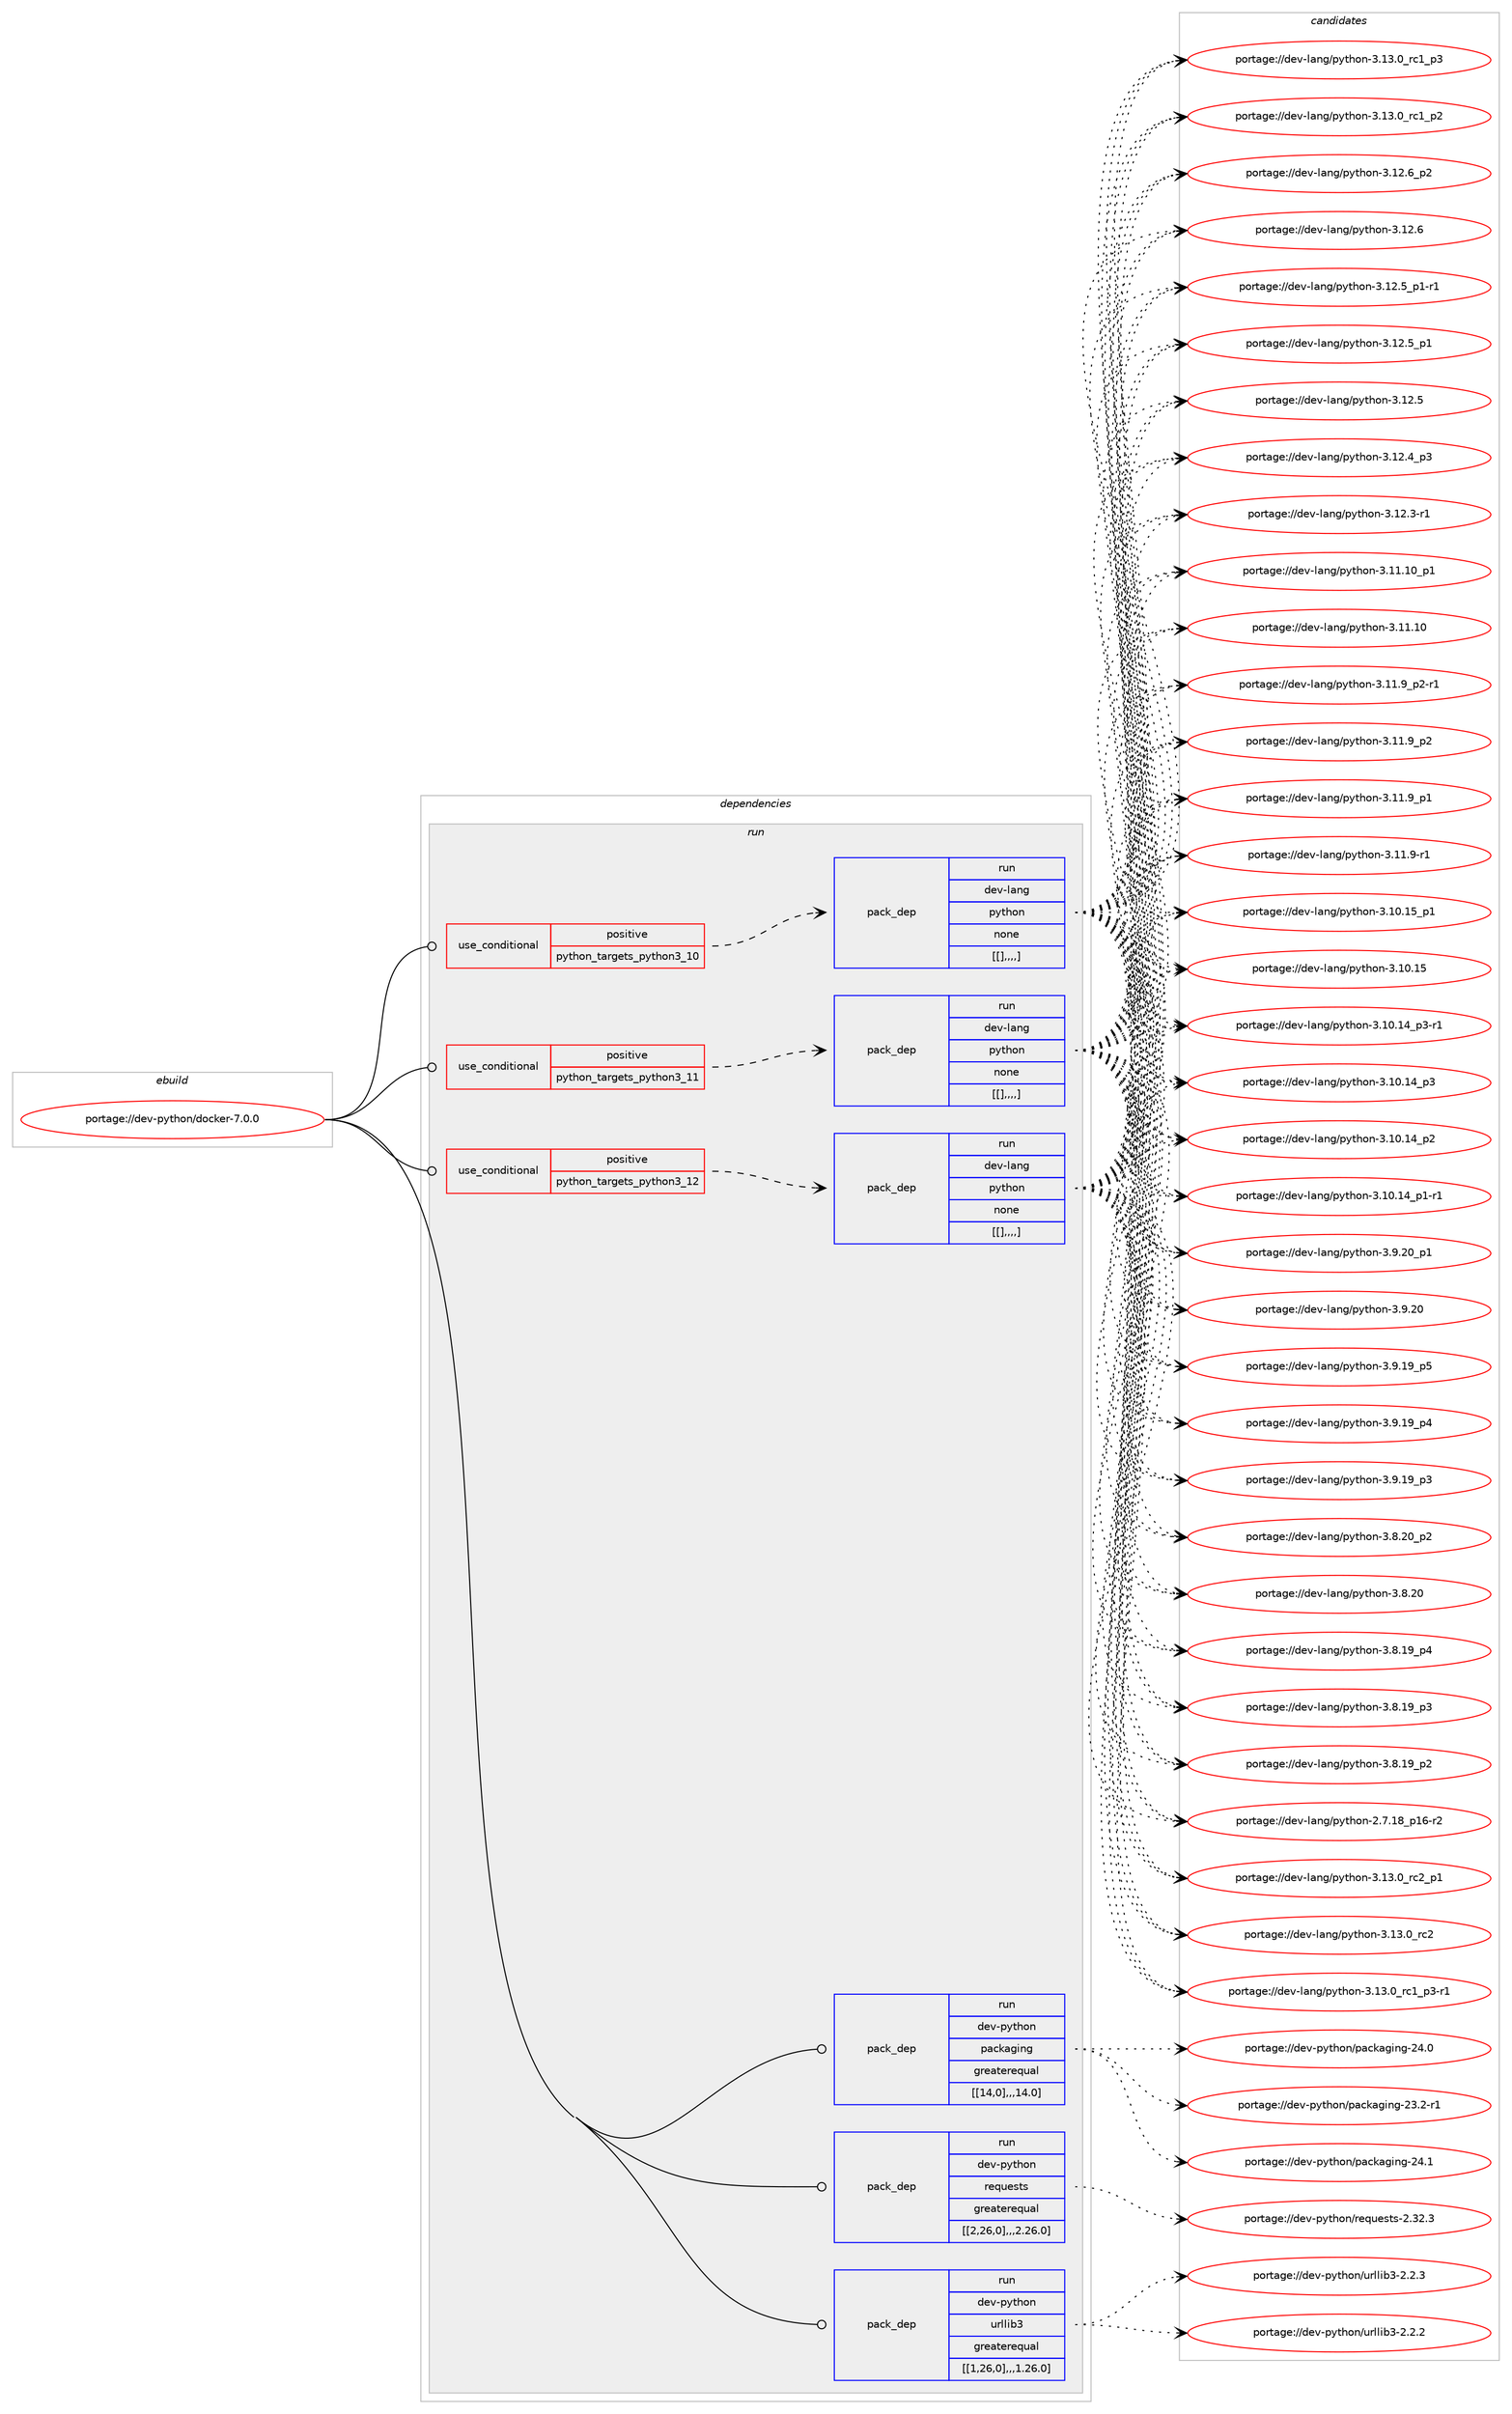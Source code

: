 digraph prolog {

# *************
# Graph options
# *************

newrank=true;
concentrate=true;
compound=true;
graph [rankdir=LR,fontname=Helvetica,fontsize=10,ranksep=1.5];#, ranksep=2.5, nodesep=0.2];
edge  [arrowhead=vee];
node  [fontname=Helvetica,fontsize=10];

# **********
# The ebuild
# **********

subgraph cluster_leftcol {
color=gray;
label=<<i>ebuild</i>>;
id [label="portage://dev-python/docker-7.0.0", color=red, width=4, href="../dev-python/docker-7.0.0.svg"];
}

# ****************
# The dependencies
# ****************

subgraph cluster_midcol {
color=gray;
label=<<i>dependencies</i>>;
subgraph cluster_compile {
fillcolor="#eeeeee";
style=filled;
label=<<i>compile</i>>;
}
subgraph cluster_compileandrun {
fillcolor="#eeeeee";
style=filled;
label=<<i>compile and run</i>>;
}
subgraph cluster_run {
fillcolor="#eeeeee";
style=filled;
label=<<i>run</i>>;
subgraph cond33580 {
dependency147268 [label=<<TABLE BORDER="0" CELLBORDER="1" CELLSPACING="0" CELLPADDING="4"><TR><TD ROWSPAN="3" CELLPADDING="10">use_conditional</TD></TR><TR><TD>positive</TD></TR><TR><TD>python_targets_python3_10</TD></TR></TABLE>>, shape=none, color=red];
subgraph pack112476 {
dependency147269 [label=<<TABLE BORDER="0" CELLBORDER="1" CELLSPACING="0" CELLPADDING="4" WIDTH="220"><TR><TD ROWSPAN="6" CELLPADDING="30">pack_dep</TD></TR><TR><TD WIDTH="110">run</TD></TR><TR><TD>dev-lang</TD></TR><TR><TD>python</TD></TR><TR><TD>none</TD></TR><TR><TD>[[],,,,]</TD></TR></TABLE>>, shape=none, color=blue];
}
dependency147268:e -> dependency147269:w [weight=20,style="dashed",arrowhead="vee"];
}
id:e -> dependency147268:w [weight=20,style="solid",arrowhead="odot"];
subgraph cond33581 {
dependency147270 [label=<<TABLE BORDER="0" CELLBORDER="1" CELLSPACING="0" CELLPADDING="4"><TR><TD ROWSPAN="3" CELLPADDING="10">use_conditional</TD></TR><TR><TD>positive</TD></TR><TR><TD>python_targets_python3_11</TD></TR></TABLE>>, shape=none, color=red];
subgraph pack112477 {
dependency147271 [label=<<TABLE BORDER="0" CELLBORDER="1" CELLSPACING="0" CELLPADDING="4" WIDTH="220"><TR><TD ROWSPAN="6" CELLPADDING="30">pack_dep</TD></TR><TR><TD WIDTH="110">run</TD></TR><TR><TD>dev-lang</TD></TR><TR><TD>python</TD></TR><TR><TD>none</TD></TR><TR><TD>[[],,,,]</TD></TR></TABLE>>, shape=none, color=blue];
}
dependency147270:e -> dependency147271:w [weight=20,style="dashed",arrowhead="vee"];
}
id:e -> dependency147270:w [weight=20,style="solid",arrowhead="odot"];
subgraph cond33582 {
dependency147272 [label=<<TABLE BORDER="0" CELLBORDER="1" CELLSPACING="0" CELLPADDING="4"><TR><TD ROWSPAN="3" CELLPADDING="10">use_conditional</TD></TR><TR><TD>positive</TD></TR><TR><TD>python_targets_python3_12</TD></TR></TABLE>>, shape=none, color=red];
subgraph pack112478 {
dependency147273 [label=<<TABLE BORDER="0" CELLBORDER="1" CELLSPACING="0" CELLPADDING="4" WIDTH="220"><TR><TD ROWSPAN="6" CELLPADDING="30">pack_dep</TD></TR><TR><TD WIDTH="110">run</TD></TR><TR><TD>dev-lang</TD></TR><TR><TD>python</TD></TR><TR><TD>none</TD></TR><TR><TD>[[],,,,]</TD></TR></TABLE>>, shape=none, color=blue];
}
dependency147272:e -> dependency147273:w [weight=20,style="dashed",arrowhead="vee"];
}
id:e -> dependency147272:w [weight=20,style="solid",arrowhead="odot"];
subgraph pack112479 {
dependency147274 [label=<<TABLE BORDER="0" CELLBORDER="1" CELLSPACING="0" CELLPADDING="4" WIDTH="220"><TR><TD ROWSPAN="6" CELLPADDING="30">pack_dep</TD></TR><TR><TD WIDTH="110">run</TD></TR><TR><TD>dev-python</TD></TR><TR><TD>packaging</TD></TR><TR><TD>greaterequal</TD></TR><TR><TD>[[14,0],,,14.0]</TD></TR></TABLE>>, shape=none, color=blue];
}
id:e -> dependency147274:w [weight=20,style="solid",arrowhead="odot"];
subgraph pack112480 {
dependency147275 [label=<<TABLE BORDER="0" CELLBORDER="1" CELLSPACING="0" CELLPADDING="4" WIDTH="220"><TR><TD ROWSPAN="6" CELLPADDING="30">pack_dep</TD></TR><TR><TD WIDTH="110">run</TD></TR><TR><TD>dev-python</TD></TR><TR><TD>requests</TD></TR><TR><TD>greaterequal</TD></TR><TR><TD>[[2,26,0],,,2.26.0]</TD></TR></TABLE>>, shape=none, color=blue];
}
id:e -> dependency147275:w [weight=20,style="solid",arrowhead="odot"];
subgraph pack112481 {
dependency147276 [label=<<TABLE BORDER="0" CELLBORDER="1" CELLSPACING="0" CELLPADDING="4" WIDTH="220"><TR><TD ROWSPAN="6" CELLPADDING="30">pack_dep</TD></TR><TR><TD WIDTH="110">run</TD></TR><TR><TD>dev-python</TD></TR><TR><TD>urllib3</TD></TR><TR><TD>greaterequal</TD></TR><TR><TD>[[1,26,0],,,1.26.0]</TD></TR></TABLE>>, shape=none, color=blue];
}
id:e -> dependency147276:w [weight=20,style="solid",arrowhead="odot"];
}
}

# **************
# The candidates
# **************

subgraph cluster_choices {
rank=same;
color=gray;
label=<<i>candidates</i>>;

subgraph choice112476 {
color=black;
nodesep=1;
choice100101118451089711010347112121116104111110455146495146489511499509511249 [label="portage://dev-lang/python-3.13.0_rc2_p1", color=red, width=4,href="../dev-lang/python-3.13.0_rc2_p1.svg"];
choice10010111845108971101034711212111610411111045514649514648951149950 [label="portage://dev-lang/python-3.13.0_rc2", color=red, width=4,href="../dev-lang/python-3.13.0_rc2.svg"];
choice1001011184510897110103471121211161041111104551464951464895114994995112514511449 [label="portage://dev-lang/python-3.13.0_rc1_p3-r1", color=red, width=4,href="../dev-lang/python-3.13.0_rc1_p3-r1.svg"];
choice100101118451089711010347112121116104111110455146495146489511499499511251 [label="portage://dev-lang/python-3.13.0_rc1_p3", color=red, width=4,href="../dev-lang/python-3.13.0_rc1_p3.svg"];
choice100101118451089711010347112121116104111110455146495146489511499499511250 [label="portage://dev-lang/python-3.13.0_rc1_p2", color=red, width=4,href="../dev-lang/python-3.13.0_rc1_p2.svg"];
choice100101118451089711010347112121116104111110455146495046549511250 [label="portage://dev-lang/python-3.12.6_p2", color=red, width=4,href="../dev-lang/python-3.12.6_p2.svg"];
choice10010111845108971101034711212111610411111045514649504654 [label="portage://dev-lang/python-3.12.6", color=red, width=4,href="../dev-lang/python-3.12.6.svg"];
choice1001011184510897110103471121211161041111104551464950465395112494511449 [label="portage://dev-lang/python-3.12.5_p1-r1", color=red, width=4,href="../dev-lang/python-3.12.5_p1-r1.svg"];
choice100101118451089711010347112121116104111110455146495046539511249 [label="portage://dev-lang/python-3.12.5_p1", color=red, width=4,href="../dev-lang/python-3.12.5_p1.svg"];
choice10010111845108971101034711212111610411111045514649504653 [label="portage://dev-lang/python-3.12.5", color=red, width=4,href="../dev-lang/python-3.12.5.svg"];
choice100101118451089711010347112121116104111110455146495046529511251 [label="portage://dev-lang/python-3.12.4_p3", color=red, width=4,href="../dev-lang/python-3.12.4_p3.svg"];
choice100101118451089711010347112121116104111110455146495046514511449 [label="portage://dev-lang/python-3.12.3-r1", color=red, width=4,href="../dev-lang/python-3.12.3-r1.svg"];
choice10010111845108971101034711212111610411111045514649494649489511249 [label="portage://dev-lang/python-3.11.10_p1", color=red, width=4,href="../dev-lang/python-3.11.10_p1.svg"];
choice1001011184510897110103471121211161041111104551464949464948 [label="portage://dev-lang/python-3.11.10", color=red, width=4,href="../dev-lang/python-3.11.10.svg"];
choice1001011184510897110103471121211161041111104551464949465795112504511449 [label="portage://dev-lang/python-3.11.9_p2-r1", color=red, width=4,href="../dev-lang/python-3.11.9_p2-r1.svg"];
choice100101118451089711010347112121116104111110455146494946579511250 [label="portage://dev-lang/python-3.11.9_p2", color=red, width=4,href="../dev-lang/python-3.11.9_p2.svg"];
choice100101118451089711010347112121116104111110455146494946579511249 [label="portage://dev-lang/python-3.11.9_p1", color=red, width=4,href="../dev-lang/python-3.11.9_p1.svg"];
choice100101118451089711010347112121116104111110455146494946574511449 [label="portage://dev-lang/python-3.11.9-r1", color=red, width=4,href="../dev-lang/python-3.11.9-r1.svg"];
choice10010111845108971101034711212111610411111045514649484649539511249 [label="portage://dev-lang/python-3.10.15_p1", color=red, width=4,href="../dev-lang/python-3.10.15_p1.svg"];
choice1001011184510897110103471121211161041111104551464948464953 [label="portage://dev-lang/python-3.10.15", color=red, width=4,href="../dev-lang/python-3.10.15.svg"];
choice100101118451089711010347112121116104111110455146494846495295112514511449 [label="portage://dev-lang/python-3.10.14_p3-r1", color=red, width=4,href="../dev-lang/python-3.10.14_p3-r1.svg"];
choice10010111845108971101034711212111610411111045514649484649529511251 [label="portage://dev-lang/python-3.10.14_p3", color=red, width=4,href="../dev-lang/python-3.10.14_p3.svg"];
choice10010111845108971101034711212111610411111045514649484649529511250 [label="portage://dev-lang/python-3.10.14_p2", color=red, width=4,href="../dev-lang/python-3.10.14_p2.svg"];
choice100101118451089711010347112121116104111110455146494846495295112494511449 [label="portage://dev-lang/python-3.10.14_p1-r1", color=red, width=4,href="../dev-lang/python-3.10.14_p1-r1.svg"];
choice100101118451089711010347112121116104111110455146574650489511249 [label="portage://dev-lang/python-3.9.20_p1", color=red, width=4,href="../dev-lang/python-3.9.20_p1.svg"];
choice10010111845108971101034711212111610411111045514657465048 [label="portage://dev-lang/python-3.9.20", color=red, width=4,href="../dev-lang/python-3.9.20.svg"];
choice100101118451089711010347112121116104111110455146574649579511253 [label="portage://dev-lang/python-3.9.19_p5", color=red, width=4,href="../dev-lang/python-3.9.19_p5.svg"];
choice100101118451089711010347112121116104111110455146574649579511252 [label="portage://dev-lang/python-3.9.19_p4", color=red, width=4,href="../dev-lang/python-3.9.19_p4.svg"];
choice100101118451089711010347112121116104111110455146574649579511251 [label="portage://dev-lang/python-3.9.19_p3", color=red, width=4,href="../dev-lang/python-3.9.19_p3.svg"];
choice100101118451089711010347112121116104111110455146564650489511250 [label="portage://dev-lang/python-3.8.20_p2", color=red, width=4,href="../dev-lang/python-3.8.20_p2.svg"];
choice10010111845108971101034711212111610411111045514656465048 [label="portage://dev-lang/python-3.8.20", color=red, width=4,href="../dev-lang/python-3.8.20.svg"];
choice100101118451089711010347112121116104111110455146564649579511252 [label="portage://dev-lang/python-3.8.19_p4", color=red, width=4,href="../dev-lang/python-3.8.19_p4.svg"];
choice100101118451089711010347112121116104111110455146564649579511251 [label="portage://dev-lang/python-3.8.19_p3", color=red, width=4,href="../dev-lang/python-3.8.19_p3.svg"];
choice100101118451089711010347112121116104111110455146564649579511250 [label="portage://dev-lang/python-3.8.19_p2", color=red, width=4,href="../dev-lang/python-3.8.19_p2.svg"];
choice100101118451089711010347112121116104111110455046554649569511249544511450 [label="portage://dev-lang/python-2.7.18_p16-r2", color=red, width=4,href="../dev-lang/python-2.7.18_p16-r2.svg"];
dependency147269:e -> choice100101118451089711010347112121116104111110455146495146489511499509511249:w [style=dotted,weight="100"];
dependency147269:e -> choice10010111845108971101034711212111610411111045514649514648951149950:w [style=dotted,weight="100"];
dependency147269:e -> choice1001011184510897110103471121211161041111104551464951464895114994995112514511449:w [style=dotted,weight="100"];
dependency147269:e -> choice100101118451089711010347112121116104111110455146495146489511499499511251:w [style=dotted,weight="100"];
dependency147269:e -> choice100101118451089711010347112121116104111110455146495146489511499499511250:w [style=dotted,weight="100"];
dependency147269:e -> choice100101118451089711010347112121116104111110455146495046549511250:w [style=dotted,weight="100"];
dependency147269:e -> choice10010111845108971101034711212111610411111045514649504654:w [style=dotted,weight="100"];
dependency147269:e -> choice1001011184510897110103471121211161041111104551464950465395112494511449:w [style=dotted,weight="100"];
dependency147269:e -> choice100101118451089711010347112121116104111110455146495046539511249:w [style=dotted,weight="100"];
dependency147269:e -> choice10010111845108971101034711212111610411111045514649504653:w [style=dotted,weight="100"];
dependency147269:e -> choice100101118451089711010347112121116104111110455146495046529511251:w [style=dotted,weight="100"];
dependency147269:e -> choice100101118451089711010347112121116104111110455146495046514511449:w [style=dotted,weight="100"];
dependency147269:e -> choice10010111845108971101034711212111610411111045514649494649489511249:w [style=dotted,weight="100"];
dependency147269:e -> choice1001011184510897110103471121211161041111104551464949464948:w [style=dotted,weight="100"];
dependency147269:e -> choice1001011184510897110103471121211161041111104551464949465795112504511449:w [style=dotted,weight="100"];
dependency147269:e -> choice100101118451089711010347112121116104111110455146494946579511250:w [style=dotted,weight="100"];
dependency147269:e -> choice100101118451089711010347112121116104111110455146494946579511249:w [style=dotted,weight="100"];
dependency147269:e -> choice100101118451089711010347112121116104111110455146494946574511449:w [style=dotted,weight="100"];
dependency147269:e -> choice10010111845108971101034711212111610411111045514649484649539511249:w [style=dotted,weight="100"];
dependency147269:e -> choice1001011184510897110103471121211161041111104551464948464953:w [style=dotted,weight="100"];
dependency147269:e -> choice100101118451089711010347112121116104111110455146494846495295112514511449:w [style=dotted,weight="100"];
dependency147269:e -> choice10010111845108971101034711212111610411111045514649484649529511251:w [style=dotted,weight="100"];
dependency147269:e -> choice10010111845108971101034711212111610411111045514649484649529511250:w [style=dotted,weight="100"];
dependency147269:e -> choice100101118451089711010347112121116104111110455146494846495295112494511449:w [style=dotted,weight="100"];
dependency147269:e -> choice100101118451089711010347112121116104111110455146574650489511249:w [style=dotted,weight="100"];
dependency147269:e -> choice10010111845108971101034711212111610411111045514657465048:w [style=dotted,weight="100"];
dependency147269:e -> choice100101118451089711010347112121116104111110455146574649579511253:w [style=dotted,weight="100"];
dependency147269:e -> choice100101118451089711010347112121116104111110455146574649579511252:w [style=dotted,weight="100"];
dependency147269:e -> choice100101118451089711010347112121116104111110455146574649579511251:w [style=dotted,weight="100"];
dependency147269:e -> choice100101118451089711010347112121116104111110455146564650489511250:w [style=dotted,weight="100"];
dependency147269:e -> choice10010111845108971101034711212111610411111045514656465048:w [style=dotted,weight="100"];
dependency147269:e -> choice100101118451089711010347112121116104111110455146564649579511252:w [style=dotted,weight="100"];
dependency147269:e -> choice100101118451089711010347112121116104111110455146564649579511251:w [style=dotted,weight="100"];
dependency147269:e -> choice100101118451089711010347112121116104111110455146564649579511250:w [style=dotted,weight="100"];
dependency147269:e -> choice100101118451089711010347112121116104111110455046554649569511249544511450:w [style=dotted,weight="100"];
}
subgraph choice112477 {
color=black;
nodesep=1;
choice100101118451089711010347112121116104111110455146495146489511499509511249 [label="portage://dev-lang/python-3.13.0_rc2_p1", color=red, width=4,href="../dev-lang/python-3.13.0_rc2_p1.svg"];
choice10010111845108971101034711212111610411111045514649514648951149950 [label="portage://dev-lang/python-3.13.0_rc2", color=red, width=4,href="../dev-lang/python-3.13.0_rc2.svg"];
choice1001011184510897110103471121211161041111104551464951464895114994995112514511449 [label="portage://dev-lang/python-3.13.0_rc1_p3-r1", color=red, width=4,href="../dev-lang/python-3.13.0_rc1_p3-r1.svg"];
choice100101118451089711010347112121116104111110455146495146489511499499511251 [label="portage://dev-lang/python-3.13.0_rc1_p3", color=red, width=4,href="../dev-lang/python-3.13.0_rc1_p3.svg"];
choice100101118451089711010347112121116104111110455146495146489511499499511250 [label="portage://dev-lang/python-3.13.0_rc1_p2", color=red, width=4,href="../dev-lang/python-3.13.0_rc1_p2.svg"];
choice100101118451089711010347112121116104111110455146495046549511250 [label="portage://dev-lang/python-3.12.6_p2", color=red, width=4,href="../dev-lang/python-3.12.6_p2.svg"];
choice10010111845108971101034711212111610411111045514649504654 [label="portage://dev-lang/python-3.12.6", color=red, width=4,href="../dev-lang/python-3.12.6.svg"];
choice1001011184510897110103471121211161041111104551464950465395112494511449 [label="portage://dev-lang/python-3.12.5_p1-r1", color=red, width=4,href="../dev-lang/python-3.12.5_p1-r1.svg"];
choice100101118451089711010347112121116104111110455146495046539511249 [label="portage://dev-lang/python-3.12.5_p1", color=red, width=4,href="../dev-lang/python-3.12.5_p1.svg"];
choice10010111845108971101034711212111610411111045514649504653 [label="portage://dev-lang/python-3.12.5", color=red, width=4,href="../dev-lang/python-3.12.5.svg"];
choice100101118451089711010347112121116104111110455146495046529511251 [label="portage://dev-lang/python-3.12.4_p3", color=red, width=4,href="../dev-lang/python-3.12.4_p3.svg"];
choice100101118451089711010347112121116104111110455146495046514511449 [label="portage://dev-lang/python-3.12.3-r1", color=red, width=4,href="../dev-lang/python-3.12.3-r1.svg"];
choice10010111845108971101034711212111610411111045514649494649489511249 [label="portage://dev-lang/python-3.11.10_p1", color=red, width=4,href="../dev-lang/python-3.11.10_p1.svg"];
choice1001011184510897110103471121211161041111104551464949464948 [label="portage://dev-lang/python-3.11.10", color=red, width=4,href="../dev-lang/python-3.11.10.svg"];
choice1001011184510897110103471121211161041111104551464949465795112504511449 [label="portage://dev-lang/python-3.11.9_p2-r1", color=red, width=4,href="../dev-lang/python-3.11.9_p2-r1.svg"];
choice100101118451089711010347112121116104111110455146494946579511250 [label="portage://dev-lang/python-3.11.9_p2", color=red, width=4,href="../dev-lang/python-3.11.9_p2.svg"];
choice100101118451089711010347112121116104111110455146494946579511249 [label="portage://dev-lang/python-3.11.9_p1", color=red, width=4,href="../dev-lang/python-3.11.9_p1.svg"];
choice100101118451089711010347112121116104111110455146494946574511449 [label="portage://dev-lang/python-3.11.9-r1", color=red, width=4,href="../dev-lang/python-3.11.9-r1.svg"];
choice10010111845108971101034711212111610411111045514649484649539511249 [label="portage://dev-lang/python-3.10.15_p1", color=red, width=4,href="../dev-lang/python-3.10.15_p1.svg"];
choice1001011184510897110103471121211161041111104551464948464953 [label="portage://dev-lang/python-3.10.15", color=red, width=4,href="../dev-lang/python-3.10.15.svg"];
choice100101118451089711010347112121116104111110455146494846495295112514511449 [label="portage://dev-lang/python-3.10.14_p3-r1", color=red, width=4,href="../dev-lang/python-3.10.14_p3-r1.svg"];
choice10010111845108971101034711212111610411111045514649484649529511251 [label="portage://dev-lang/python-3.10.14_p3", color=red, width=4,href="../dev-lang/python-3.10.14_p3.svg"];
choice10010111845108971101034711212111610411111045514649484649529511250 [label="portage://dev-lang/python-3.10.14_p2", color=red, width=4,href="../dev-lang/python-3.10.14_p2.svg"];
choice100101118451089711010347112121116104111110455146494846495295112494511449 [label="portage://dev-lang/python-3.10.14_p1-r1", color=red, width=4,href="../dev-lang/python-3.10.14_p1-r1.svg"];
choice100101118451089711010347112121116104111110455146574650489511249 [label="portage://dev-lang/python-3.9.20_p1", color=red, width=4,href="../dev-lang/python-3.9.20_p1.svg"];
choice10010111845108971101034711212111610411111045514657465048 [label="portage://dev-lang/python-3.9.20", color=red, width=4,href="../dev-lang/python-3.9.20.svg"];
choice100101118451089711010347112121116104111110455146574649579511253 [label="portage://dev-lang/python-3.9.19_p5", color=red, width=4,href="../dev-lang/python-3.9.19_p5.svg"];
choice100101118451089711010347112121116104111110455146574649579511252 [label="portage://dev-lang/python-3.9.19_p4", color=red, width=4,href="../dev-lang/python-3.9.19_p4.svg"];
choice100101118451089711010347112121116104111110455146574649579511251 [label="portage://dev-lang/python-3.9.19_p3", color=red, width=4,href="../dev-lang/python-3.9.19_p3.svg"];
choice100101118451089711010347112121116104111110455146564650489511250 [label="portage://dev-lang/python-3.8.20_p2", color=red, width=4,href="../dev-lang/python-3.8.20_p2.svg"];
choice10010111845108971101034711212111610411111045514656465048 [label="portage://dev-lang/python-3.8.20", color=red, width=4,href="../dev-lang/python-3.8.20.svg"];
choice100101118451089711010347112121116104111110455146564649579511252 [label="portage://dev-lang/python-3.8.19_p4", color=red, width=4,href="../dev-lang/python-3.8.19_p4.svg"];
choice100101118451089711010347112121116104111110455146564649579511251 [label="portage://dev-lang/python-3.8.19_p3", color=red, width=4,href="../dev-lang/python-3.8.19_p3.svg"];
choice100101118451089711010347112121116104111110455146564649579511250 [label="portage://dev-lang/python-3.8.19_p2", color=red, width=4,href="../dev-lang/python-3.8.19_p2.svg"];
choice100101118451089711010347112121116104111110455046554649569511249544511450 [label="portage://dev-lang/python-2.7.18_p16-r2", color=red, width=4,href="../dev-lang/python-2.7.18_p16-r2.svg"];
dependency147271:e -> choice100101118451089711010347112121116104111110455146495146489511499509511249:w [style=dotted,weight="100"];
dependency147271:e -> choice10010111845108971101034711212111610411111045514649514648951149950:w [style=dotted,weight="100"];
dependency147271:e -> choice1001011184510897110103471121211161041111104551464951464895114994995112514511449:w [style=dotted,weight="100"];
dependency147271:e -> choice100101118451089711010347112121116104111110455146495146489511499499511251:w [style=dotted,weight="100"];
dependency147271:e -> choice100101118451089711010347112121116104111110455146495146489511499499511250:w [style=dotted,weight="100"];
dependency147271:e -> choice100101118451089711010347112121116104111110455146495046549511250:w [style=dotted,weight="100"];
dependency147271:e -> choice10010111845108971101034711212111610411111045514649504654:w [style=dotted,weight="100"];
dependency147271:e -> choice1001011184510897110103471121211161041111104551464950465395112494511449:w [style=dotted,weight="100"];
dependency147271:e -> choice100101118451089711010347112121116104111110455146495046539511249:w [style=dotted,weight="100"];
dependency147271:e -> choice10010111845108971101034711212111610411111045514649504653:w [style=dotted,weight="100"];
dependency147271:e -> choice100101118451089711010347112121116104111110455146495046529511251:w [style=dotted,weight="100"];
dependency147271:e -> choice100101118451089711010347112121116104111110455146495046514511449:w [style=dotted,weight="100"];
dependency147271:e -> choice10010111845108971101034711212111610411111045514649494649489511249:w [style=dotted,weight="100"];
dependency147271:e -> choice1001011184510897110103471121211161041111104551464949464948:w [style=dotted,weight="100"];
dependency147271:e -> choice1001011184510897110103471121211161041111104551464949465795112504511449:w [style=dotted,weight="100"];
dependency147271:e -> choice100101118451089711010347112121116104111110455146494946579511250:w [style=dotted,weight="100"];
dependency147271:e -> choice100101118451089711010347112121116104111110455146494946579511249:w [style=dotted,weight="100"];
dependency147271:e -> choice100101118451089711010347112121116104111110455146494946574511449:w [style=dotted,weight="100"];
dependency147271:e -> choice10010111845108971101034711212111610411111045514649484649539511249:w [style=dotted,weight="100"];
dependency147271:e -> choice1001011184510897110103471121211161041111104551464948464953:w [style=dotted,weight="100"];
dependency147271:e -> choice100101118451089711010347112121116104111110455146494846495295112514511449:w [style=dotted,weight="100"];
dependency147271:e -> choice10010111845108971101034711212111610411111045514649484649529511251:w [style=dotted,weight="100"];
dependency147271:e -> choice10010111845108971101034711212111610411111045514649484649529511250:w [style=dotted,weight="100"];
dependency147271:e -> choice100101118451089711010347112121116104111110455146494846495295112494511449:w [style=dotted,weight="100"];
dependency147271:e -> choice100101118451089711010347112121116104111110455146574650489511249:w [style=dotted,weight="100"];
dependency147271:e -> choice10010111845108971101034711212111610411111045514657465048:w [style=dotted,weight="100"];
dependency147271:e -> choice100101118451089711010347112121116104111110455146574649579511253:w [style=dotted,weight="100"];
dependency147271:e -> choice100101118451089711010347112121116104111110455146574649579511252:w [style=dotted,weight="100"];
dependency147271:e -> choice100101118451089711010347112121116104111110455146574649579511251:w [style=dotted,weight="100"];
dependency147271:e -> choice100101118451089711010347112121116104111110455146564650489511250:w [style=dotted,weight="100"];
dependency147271:e -> choice10010111845108971101034711212111610411111045514656465048:w [style=dotted,weight="100"];
dependency147271:e -> choice100101118451089711010347112121116104111110455146564649579511252:w [style=dotted,weight="100"];
dependency147271:e -> choice100101118451089711010347112121116104111110455146564649579511251:w [style=dotted,weight="100"];
dependency147271:e -> choice100101118451089711010347112121116104111110455146564649579511250:w [style=dotted,weight="100"];
dependency147271:e -> choice100101118451089711010347112121116104111110455046554649569511249544511450:w [style=dotted,weight="100"];
}
subgraph choice112478 {
color=black;
nodesep=1;
choice100101118451089711010347112121116104111110455146495146489511499509511249 [label="portage://dev-lang/python-3.13.0_rc2_p1", color=red, width=4,href="../dev-lang/python-3.13.0_rc2_p1.svg"];
choice10010111845108971101034711212111610411111045514649514648951149950 [label="portage://dev-lang/python-3.13.0_rc2", color=red, width=4,href="../dev-lang/python-3.13.0_rc2.svg"];
choice1001011184510897110103471121211161041111104551464951464895114994995112514511449 [label="portage://dev-lang/python-3.13.0_rc1_p3-r1", color=red, width=4,href="../dev-lang/python-3.13.0_rc1_p3-r1.svg"];
choice100101118451089711010347112121116104111110455146495146489511499499511251 [label="portage://dev-lang/python-3.13.0_rc1_p3", color=red, width=4,href="../dev-lang/python-3.13.0_rc1_p3.svg"];
choice100101118451089711010347112121116104111110455146495146489511499499511250 [label="portage://dev-lang/python-3.13.0_rc1_p2", color=red, width=4,href="../dev-lang/python-3.13.0_rc1_p2.svg"];
choice100101118451089711010347112121116104111110455146495046549511250 [label="portage://dev-lang/python-3.12.6_p2", color=red, width=4,href="../dev-lang/python-3.12.6_p2.svg"];
choice10010111845108971101034711212111610411111045514649504654 [label="portage://dev-lang/python-3.12.6", color=red, width=4,href="../dev-lang/python-3.12.6.svg"];
choice1001011184510897110103471121211161041111104551464950465395112494511449 [label="portage://dev-lang/python-3.12.5_p1-r1", color=red, width=4,href="../dev-lang/python-3.12.5_p1-r1.svg"];
choice100101118451089711010347112121116104111110455146495046539511249 [label="portage://dev-lang/python-3.12.5_p1", color=red, width=4,href="../dev-lang/python-3.12.5_p1.svg"];
choice10010111845108971101034711212111610411111045514649504653 [label="portage://dev-lang/python-3.12.5", color=red, width=4,href="../dev-lang/python-3.12.5.svg"];
choice100101118451089711010347112121116104111110455146495046529511251 [label="portage://dev-lang/python-3.12.4_p3", color=red, width=4,href="../dev-lang/python-3.12.4_p3.svg"];
choice100101118451089711010347112121116104111110455146495046514511449 [label="portage://dev-lang/python-3.12.3-r1", color=red, width=4,href="../dev-lang/python-3.12.3-r1.svg"];
choice10010111845108971101034711212111610411111045514649494649489511249 [label="portage://dev-lang/python-3.11.10_p1", color=red, width=4,href="../dev-lang/python-3.11.10_p1.svg"];
choice1001011184510897110103471121211161041111104551464949464948 [label="portage://dev-lang/python-3.11.10", color=red, width=4,href="../dev-lang/python-3.11.10.svg"];
choice1001011184510897110103471121211161041111104551464949465795112504511449 [label="portage://dev-lang/python-3.11.9_p2-r1", color=red, width=4,href="../dev-lang/python-3.11.9_p2-r1.svg"];
choice100101118451089711010347112121116104111110455146494946579511250 [label="portage://dev-lang/python-3.11.9_p2", color=red, width=4,href="../dev-lang/python-3.11.9_p2.svg"];
choice100101118451089711010347112121116104111110455146494946579511249 [label="portage://dev-lang/python-3.11.9_p1", color=red, width=4,href="../dev-lang/python-3.11.9_p1.svg"];
choice100101118451089711010347112121116104111110455146494946574511449 [label="portage://dev-lang/python-3.11.9-r1", color=red, width=4,href="../dev-lang/python-3.11.9-r1.svg"];
choice10010111845108971101034711212111610411111045514649484649539511249 [label="portage://dev-lang/python-3.10.15_p1", color=red, width=4,href="../dev-lang/python-3.10.15_p1.svg"];
choice1001011184510897110103471121211161041111104551464948464953 [label="portage://dev-lang/python-3.10.15", color=red, width=4,href="../dev-lang/python-3.10.15.svg"];
choice100101118451089711010347112121116104111110455146494846495295112514511449 [label="portage://dev-lang/python-3.10.14_p3-r1", color=red, width=4,href="../dev-lang/python-3.10.14_p3-r1.svg"];
choice10010111845108971101034711212111610411111045514649484649529511251 [label="portage://dev-lang/python-3.10.14_p3", color=red, width=4,href="../dev-lang/python-3.10.14_p3.svg"];
choice10010111845108971101034711212111610411111045514649484649529511250 [label="portage://dev-lang/python-3.10.14_p2", color=red, width=4,href="../dev-lang/python-3.10.14_p2.svg"];
choice100101118451089711010347112121116104111110455146494846495295112494511449 [label="portage://dev-lang/python-3.10.14_p1-r1", color=red, width=4,href="../dev-lang/python-3.10.14_p1-r1.svg"];
choice100101118451089711010347112121116104111110455146574650489511249 [label="portage://dev-lang/python-3.9.20_p1", color=red, width=4,href="../dev-lang/python-3.9.20_p1.svg"];
choice10010111845108971101034711212111610411111045514657465048 [label="portage://dev-lang/python-3.9.20", color=red, width=4,href="../dev-lang/python-3.9.20.svg"];
choice100101118451089711010347112121116104111110455146574649579511253 [label="portage://dev-lang/python-3.9.19_p5", color=red, width=4,href="../dev-lang/python-3.9.19_p5.svg"];
choice100101118451089711010347112121116104111110455146574649579511252 [label="portage://dev-lang/python-3.9.19_p4", color=red, width=4,href="../dev-lang/python-3.9.19_p4.svg"];
choice100101118451089711010347112121116104111110455146574649579511251 [label="portage://dev-lang/python-3.9.19_p3", color=red, width=4,href="../dev-lang/python-3.9.19_p3.svg"];
choice100101118451089711010347112121116104111110455146564650489511250 [label="portage://dev-lang/python-3.8.20_p2", color=red, width=4,href="../dev-lang/python-3.8.20_p2.svg"];
choice10010111845108971101034711212111610411111045514656465048 [label="portage://dev-lang/python-3.8.20", color=red, width=4,href="../dev-lang/python-3.8.20.svg"];
choice100101118451089711010347112121116104111110455146564649579511252 [label="portage://dev-lang/python-3.8.19_p4", color=red, width=4,href="../dev-lang/python-3.8.19_p4.svg"];
choice100101118451089711010347112121116104111110455146564649579511251 [label="portage://dev-lang/python-3.8.19_p3", color=red, width=4,href="../dev-lang/python-3.8.19_p3.svg"];
choice100101118451089711010347112121116104111110455146564649579511250 [label="portage://dev-lang/python-3.8.19_p2", color=red, width=4,href="../dev-lang/python-3.8.19_p2.svg"];
choice100101118451089711010347112121116104111110455046554649569511249544511450 [label="portage://dev-lang/python-2.7.18_p16-r2", color=red, width=4,href="../dev-lang/python-2.7.18_p16-r2.svg"];
dependency147273:e -> choice100101118451089711010347112121116104111110455146495146489511499509511249:w [style=dotted,weight="100"];
dependency147273:e -> choice10010111845108971101034711212111610411111045514649514648951149950:w [style=dotted,weight="100"];
dependency147273:e -> choice1001011184510897110103471121211161041111104551464951464895114994995112514511449:w [style=dotted,weight="100"];
dependency147273:e -> choice100101118451089711010347112121116104111110455146495146489511499499511251:w [style=dotted,weight="100"];
dependency147273:e -> choice100101118451089711010347112121116104111110455146495146489511499499511250:w [style=dotted,weight="100"];
dependency147273:e -> choice100101118451089711010347112121116104111110455146495046549511250:w [style=dotted,weight="100"];
dependency147273:e -> choice10010111845108971101034711212111610411111045514649504654:w [style=dotted,weight="100"];
dependency147273:e -> choice1001011184510897110103471121211161041111104551464950465395112494511449:w [style=dotted,weight="100"];
dependency147273:e -> choice100101118451089711010347112121116104111110455146495046539511249:w [style=dotted,weight="100"];
dependency147273:e -> choice10010111845108971101034711212111610411111045514649504653:w [style=dotted,weight="100"];
dependency147273:e -> choice100101118451089711010347112121116104111110455146495046529511251:w [style=dotted,weight="100"];
dependency147273:e -> choice100101118451089711010347112121116104111110455146495046514511449:w [style=dotted,weight="100"];
dependency147273:e -> choice10010111845108971101034711212111610411111045514649494649489511249:w [style=dotted,weight="100"];
dependency147273:e -> choice1001011184510897110103471121211161041111104551464949464948:w [style=dotted,weight="100"];
dependency147273:e -> choice1001011184510897110103471121211161041111104551464949465795112504511449:w [style=dotted,weight="100"];
dependency147273:e -> choice100101118451089711010347112121116104111110455146494946579511250:w [style=dotted,weight="100"];
dependency147273:e -> choice100101118451089711010347112121116104111110455146494946579511249:w [style=dotted,weight="100"];
dependency147273:e -> choice100101118451089711010347112121116104111110455146494946574511449:w [style=dotted,weight="100"];
dependency147273:e -> choice10010111845108971101034711212111610411111045514649484649539511249:w [style=dotted,weight="100"];
dependency147273:e -> choice1001011184510897110103471121211161041111104551464948464953:w [style=dotted,weight="100"];
dependency147273:e -> choice100101118451089711010347112121116104111110455146494846495295112514511449:w [style=dotted,weight="100"];
dependency147273:e -> choice10010111845108971101034711212111610411111045514649484649529511251:w [style=dotted,weight="100"];
dependency147273:e -> choice10010111845108971101034711212111610411111045514649484649529511250:w [style=dotted,weight="100"];
dependency147273:e -> choice100101118451089711010347112121116104111110455146494846495295112494511449:w [style=dotted,weight="100"];
dependency147273:e -> choice100101118451089711010347112121116104111110455146574650489511249:w [style=dotted,weight="100"];
dependency147273:e -> choice10010111845108971101034711212111610411111045514657465048:w [style=dotted,weight="100"];
dependency147273:e -> choice100101118451089711010347112121116104111110455146574649579511253:w [style=dotted,weight="100"];
dependency147273:e -> choice100101118451089711010347112121116104111110455146574649579511252:w [style=dotted,weight="100"];
dependency147273:e -> choice100101118451089711010347112121116104111110455146574649579511251:w [style=dotted,weight="100"];
dependency147273:e -> choice100101118451089711010347112121116104111110455146564650489511250:w [style=dotted,weight="100"];
dependency147273:e -> choice10010111845108971101034711212111610411111045514656465048:w [style=dotted,weight="100"];
dependency147273:e -> choice100101118451089711010347112121116104111110455146564649579511252:w [style=dotted,weight="100"];
dependency147273:e -> choice100101118451089711010347112121116104111110455146564649579511251:w [style=dotted,weight="100"];
dependency147273:e -> choice100101118451089711010347112121116104111110455146564649579511250:w [style=dotted,weight="100"];
dependency147273:e -> choice100101118451089711010347112121116104111110455046554649569511249544511450:w [style=dotted,weight="100"];
}
subgraph choice112479 {
color=black;
nodesep=1;
choice10010111845112121116104111110471129799107971031051101034550524649 [label="portage://dev-python/packaging-24.1", color=red, width=4,href="../dev-python/packaging-24.1.svg"];
choice10010111845112121116104111110471129799107971031051101034550524648 [label="portage://dev-python/packaging-24.0", color=red, width=4,href="../dev-python/packaging-24.0.svg"];
choice100101118451121211161041111104711297991079710310511010345505146504511449 [label="portage://dev-python/packaging-23.2-r1", color=red, width=4,href="../dev-python/packaging-23.2-r1.svg"];
dependency147274:e -> choice10010111845112121116104111110471129799107971031051101034550524649:w [style=dotted,weight="100"];
dependency147274:e -> choice10010111845112121116104111110471129799107971031051101034550524648:w [style=dotted,weight="100"];
dependency147274:e -> choice100101118451121211161041111104711297991079710310511010345505146504511449:w [style=dotted,weight="100"];
}
subgraph choice112480 {
color=black;
nodesep=1;
choice100101118451121211161041111104711410111311710111511611545504651504651 [label="portage://dev-python/requests-2.32.3", color=red, width=4,href="../dev-python/requests-2.32.3.svg"];
dependency147275:e -> choice100101118451121211161041111104711410111311710111511611545504651504651:w [style=dotted,weight="100"];
}
subgraph choice112481 {
color=black;
nodesep=1;
choice10010111845112121116104111110471171141081081059851455046504651 [label="portage://dev-python/urllib3-2.2.3", color=red, width=4,href="../dev-python/urllib3-2.2.3.svg"];
choice10010111845112121116104111110471171141081081059851455046504650 [label="portage://dev-python/urllib3-2.2.2", color=red, width=4,href="../dev-python/urllib3-2.2.2.svg"];
dependency147276:e -> choice10010111845112121116104111110471171141081081059851455046504651:w [style=dotted,weight="100"];
dependency147276:e -> choice10010111845112121116104111110471171141081081059851455046504650:w [style=dotted,weight="100"];
}
}

}

